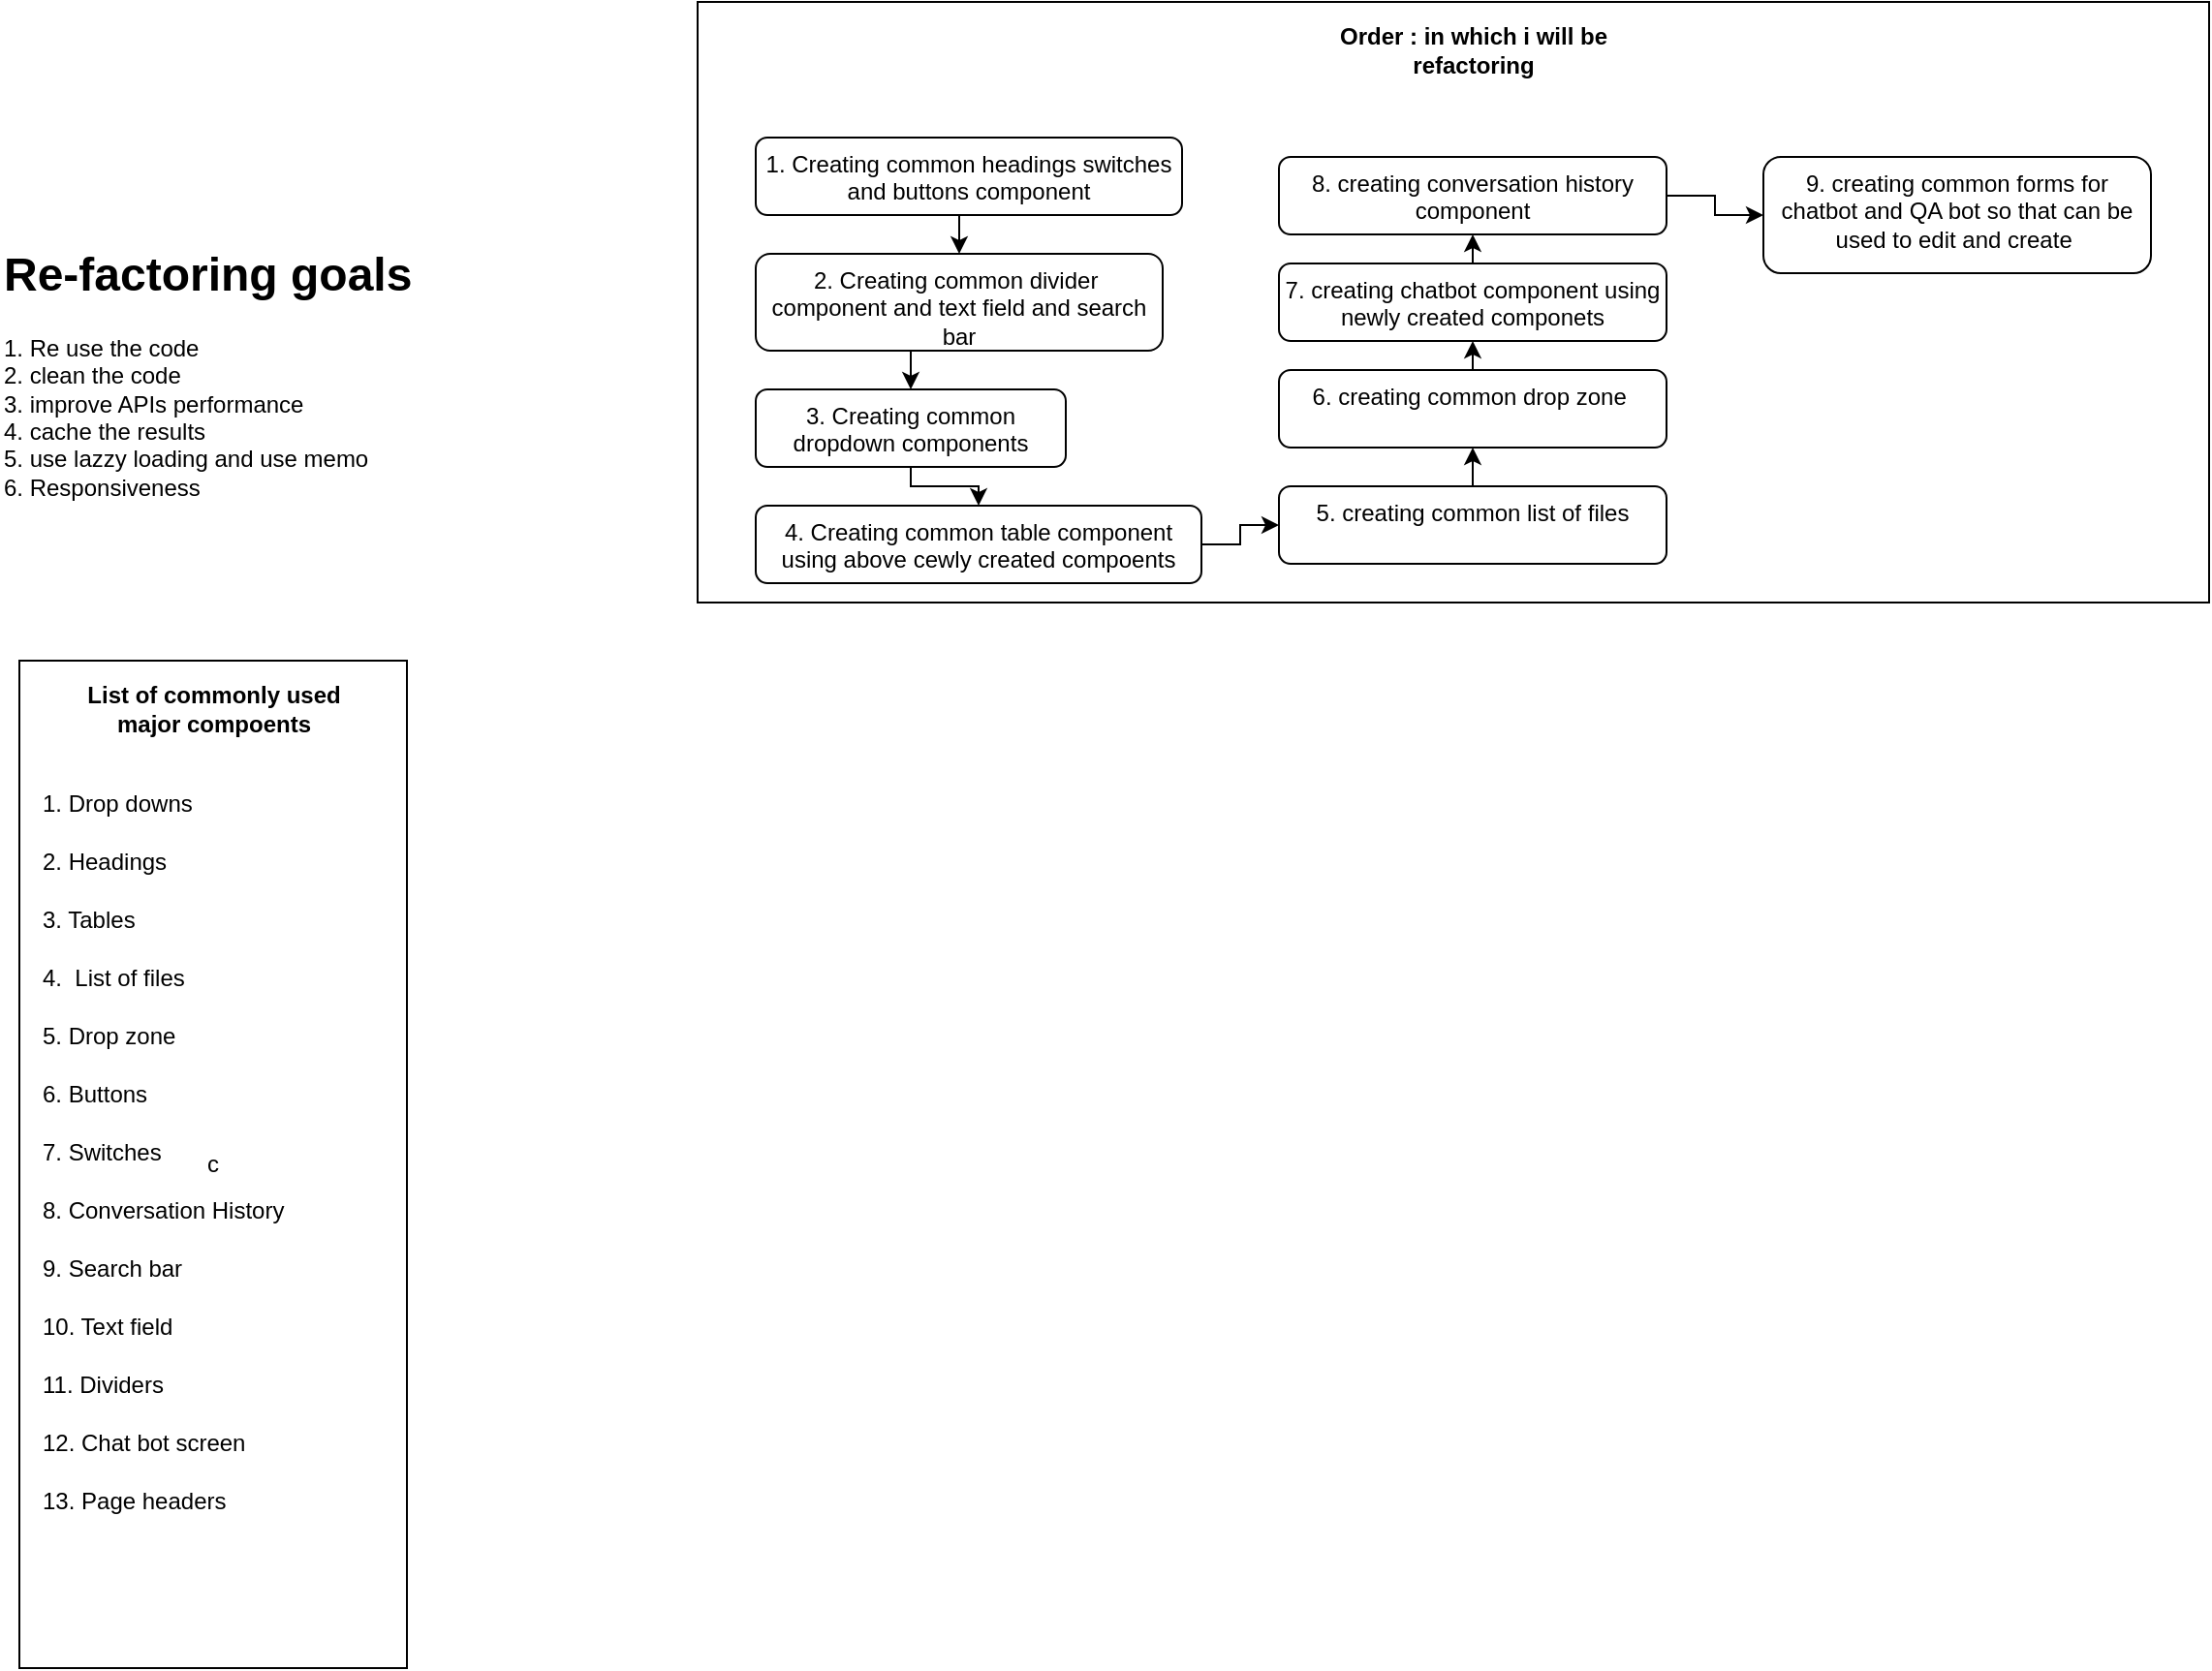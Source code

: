 <mxfile version="24.5.2" type="github">
  <diagram name="Page-1" id="wD-8uv_HLO9gvdmJCeTE">
    <mxGraphModel dx="1050" dy="1657" grid="1" gridSize="10" guides="1" tooltips="1" connect="1" arrows="1" fold="1" page="1" pageScale="1" pageWidth="850" pageHeight="1100" math="0" shadow="0">
      <root>
        <mxCell id="0" />
        <mxCell id="1" parent="0" />
        <mxCell id="5xO4zUCTU97ihrAl-Xpu-1" value="&lt;h1 style=&quot;margin-top: 0px;&quot;&gt;Re-factoring goals&lt;/h1&gt;&lt;p&gt;1. Re use the code&lt;br&gt;2. clean the code&lt;br&gt;3. improve APIs performance&amp;nbsp;&lt;br&gt;4. cache the results&amp;nbsp;&lt;br&gt;5. use lazzy loading and use memo&lt;br&gt;6. Responsiveness&lt;/p&gt;" style="text;html=1;whiteSpace=wrap;overflow=hidden;rounded=0;" parent="1" vertex="1">
          <mxGeometry x="20" y="30" width="270" height="150" as="geometry" />
        </mxCell>
        <mxCell id="8uUWsJeZfMnWuA44fKmX-4" value="c&lt;span style=&quot;color: rgba(0, 0, 0, 0); font-family: monospace; font-size: 0px; text-align: start; text-wrap: nowrap;&quot;&gt;%3CmxGraphModel%3E%3Croot%3E%3CmxCell%20id%3D%220%22%2F%3E%3CmxCell%20id%3D%221%22%20parent%3D%220%22%2F%3E%3CmxCell%20id%3D%222%22%20value%3D%2211.%20Dividers%22%20style%3D%22text%3Bhtml%3D1%3Balign%3Dleft%3BverticalAlign%3Dtop%3BwhiteSpace%3Dwrap%3Brounded%3D0%3B%22%20vertex%3D%221%22%20parent%3D%221%22%3E%3CmxGeometry%20x%3D%2250%22%20y%3D%22560%22%20width%3D%22140%22%20height%3D%2230%22%20as%3D%22geometry%22%2F%3E%3C%2FmxCell%3E%3C%2Froot%3E%3C%2FmxGraphModel%3E&lt;/span&gt;" style="rounded=0;whiteSpace=wrap;html=1;fillColor=none;" parent="1" vertex="1">
          <mxGeometry x="30" y="250" width="200" height="520" as="geometry" />
        </mxCell>
        <mxCell id="8uUWsJeZfMnWuA44fKmX-5" value="&lt;b&gt;List of commonly used major compoents&lt;/b&gt;" style="text;html=1;align=center;verticalAlign=middle;whiteSpace=wrap;rounded=0;" parent="1" vertex="1">
          <mxGeometry x="47.5" y="260" width="165" height="30" as="geometry" />
        </mxCell>
        <mxCell id="8uUWsJeZfMnWuA44fKmX-6" value="1. Drop downs" style="text;html=1;align=left;verticalAlign=top;whiteSpace=wrap;rounded=0;" parent="1" vertex="1">
          <mxGeometry x="40" y="310" width="140" height="30" as="geometry" />
        </mxCell>
        <mxCell id="8uUWsJeZfMnWuA44fKmX-7" value="2. Headings" style="text;html=1;align=left;verticalAlign=top;whiteSpace=wrap;rounded=0;" parent="1" vertex="1">
          <mxGeometry x="40" y="340" width="100" height="30" as="geometry" />
        </mxCell>
        <mxCell id="8uUWsJeZfMnWuA44fKmX-8" value="3. Tables" style="text;html=1;align=left;verticalAlign=top;whiteSpace=wrap;rounded=0;" parent="1" vertex="1">
          <mxGeometry x="40" y="370" width="130" height="30" as="geometry" />
        </mxCell>
        <mxCell id="8uUWsJeZfMnWuA44fKmX-9" value="4.&amp;nbsp; List of files" style="text;html=1;align=left;verticalAlign=top;whiteSpace=wrap;rounded=0;" parent="1" vertex="1">
          <mxGeometry x="40" y="400" width="120" height="30" as="geometry" />
        </mxCell>
        <mxCell id="8uUWsJeZfMnWuA44fKmX-10" value="5. Drop zone" style="text;html=1;align=left;verticalAlign=top;whiteSpace=wrap;rounded=0;" parent="1" vertex="1">
          <mxGeometry x="40" y="430" width="130" height="30" as="geometry" />
        </mxCell>
        <mxCell id="8uUWsJeZfMnWuA44fKmX-11" value="6. Buttons" style="text;html=1;align=left;verticalAlign=top;whiteSpace=wrap;rounded=0;" parent="1" vertex="1">
          <mxGeometry x="40" y="460" width="130" height="30" as="geometry" />
        </mxCell>
        <mxCell id="8uUWsJeZfMnWuA44fKmX-12" value="7. Switches" style="text;html=1;align=left;verticalAlign=top;whiteSpace=wrap;rounded=0;" parent="1" vertex="1">
          <mxGeometry x="40" y="490" width="140" height="30" as="geometry" />
        </mxCell>
        <mxCell id="8uUWsJeZfMnWuA44fKmX-13" value="8. Conversation History" style="text;html=1;align=left;verticalAlign=top;whiteSpace=wrap;rounded=0;" parent="1" vertex="1">
          <mxGeometry x="40" y="520" width="150" height="30" as="geometry" />
        </mxCell>
        <mxCell id="8uUWsJeZfMnWuA44fKmX-14" value="9. Search bar" style="text;html=1;align=left;verticalAlign=top;whiteSpace=wrap;rounded=0;" parent="1" vertex="1">
          <mxGeometry x="40" y="550" width="120" height="30" as="geometry" />
        </mxCell>
        <mxCell id="8uUWsJeZfMnWuA44fKmX-15" value="10. Text field" style="text;html=1;align=left;verticalAlign=top;whiteSpace=wrap;rounded=0;" parent="1" vertex="1">
          <mxGeometry x="40" y="580" width="140" height="30" as="geometry" />
        </mxCell>
        <mxCell id="8uUWsJeZfMnWuA44fKmX-16" value="11. Dividers" style="text;html=1;align=left;verticalAlign=top;whiteSpace=wrap;rounded=0;" parent="1" vertex="1">
          <mxGeometry x="40" y="610" width="140" height="30" as="geometry" />
        </mxCell>
        <mxCell id="8uUWsJeZfMnWuA44fKmX-17" value="12. Chat bot screen" style="text;html=1;align=left;verticalAlign=top;whiteSpace=wrap;rounded=0;" parent="1" vertex="1">
          <mxGeometry x="40" y="640" width="140" height="30" as="geometry" />
        </mxCell>
        <mxCell id="8uUWsJeZfMnWuA44fKmX-18" value="" style="rounded=0;whiteSpace=wrap;html=1;fillColor=none;" parent="1" vertex="1">
          <mxGeometry x="380" y="-90" width="780" height="310" as="geometry" />
        </mxCell>
        <mxCell id="8uUWsJeZfMnWuA44fKmX-19" value="&lt;b&gt;Order : in which i will be refactoring&lt;/b&gt;" style="text;html=1;align=center;verticalAlign=middle;whiteSpace=wrap;rounded=0;" parent="1" vertex="1">
          <mxGeometry x="697.5" y="-80" width="165" height="30" as="geometry" />
        </mxCell>
        <mxCell id="8uUWsJeZfMnWuA44fKmX-24" style="edgeStyle=orthogonalEdgeStyle;rounded=0;orthogonalLoop=1;jettySize=auto;html=1;exitX=0.5;exitY=1;exitDx=0;exitDy=0;entryX=0.5;entryY=0;entryDx=0;entryDy=0;" parent="1" source="8uUWsJeZfMnWuA44fKmX-20" target="8uUWsJeZfMnWuA44fKmX-21" edge="1">
          <mxGeometry relative="1" as="geometry" />
        </mxCell>
        <mxCell id="8uUWsJeZfMnWuA44fKmX-20" value="1. Creating common headings switches and buttons component" style="rounded=1;whiteSpace=wrap;html=1;fillColor=none;align=center;verticalAlign=top;" parent="1" vertex="1">
          <mxGeometry x="410" y="-20" width="220" height="40" as="geometry" />
        </mxCell>
        <mxCell id="8uUWsJeZfMnWuA44fKmX-25" style="edgeStyle=orthogonalEdgeStyle;rounded=0;orthogonalLoop=1;jettySize=auto;html=1;exitX=0.5;exitY=1;exitDx=0;exitDy=0;entryX=0.5;entryY=0;entryDx=0;entryDy=0;" parent="1" source="8uUWsJeZfMnWuA44fKmX-21" target="8uUWsJeZfMnWuA44fKmX-22" edge="1">
          <mxGeometry relative="1" as="geometry" />
        </mxCell>
        <mxCell id="8uUWsJeZfMnWuA44fKmX-21" value="2. Creating common divider&amp;nbsp; component and text field and search bar" style="rounded=1;whiteSpace=wrap;html=1;fillColor=none;verticalAlign=top;align=center;" parent="1" vertex="1">
          <mxGeometry x="410" y="40" width="210" height="50" as="geometry" />
        </mxCell>
        <mxCell id="8uUWsJeZfMnWuA44fKmX-26" style="edgeStyle=orthogonalEdgeStyle;rounded=0;orthogonalLoop=1;jettySize=auto;html=1;exitX=0.5;exitY=1;exitDx=0;exitDy=0;entryX=0.5;entryY=0;entryDx=0;entryDy=0;" parent="1" source="8uUWsJeZfMnWuA44fKmX-22" target="8uUWsJeZfMnWuA44fKmX-23" edge="1">
          <mxGeometry relative="1" as="geometry">
            <Array as="points">
              <mxPoint x="490" y="160" />
            </Array>
          </mxGeometry>
        </mxCell>
        <mxCell id="8uUWsJeZfMnWuA44fKmX-22" value="3. Creating common dropdown components" style="rounded=1;whiteSpace=wrap;html=1;fillColor=none;verticalAlign=top;align=center;" parent="1" vertex="1">
          <mxGeometry x="410" y="110" width="160" height="40" as="geometry" />
        </mxCell>
        <mxCell id="8uUWsJeZfMnWuA44fKmX-28" style="edgeStyle=orthogonalEdgeStyle;rounded=0;orthogonalLoop=1;jettySize=auto;html=1;exitX=1;exitY=0.5;exitDx=0;exitDy=0;entryX=0;entryY=0.5;entryDx=0;entryDy=0;" parent="1" source="8uUWsJeZfMnWuA44fKmX-23" target="8uUWsJeZfMnWuA44fKmX-27" edge="1">
          <mxGeometry relative="1" as="geometry" />
        </mxCell>
        <mxCell id="8uUWsJeZfMnWuA44fKmX-23" value="4. Creating common table component using above cewly created compoents" style="rounded=1;whiteSpace=wrap;html=1;fillColor=none;verticalAlign=top;align=center;" parent="1" vertex="1">
          <mxGeometry x="410" y="170" width="230" height="40" as="geometry" />
        </mxCell>
        <mxCell id="8uUWsJeZfMnWuA44fKmX-30" style="edgeStyle=orthogonalEdgeStyle;rounded=0;orthogonalLoop=1;jettySize=auto;html=1;exitX=0.5;exitY=0;exitDx=0;exitDy=0;entryX=0.5;entryY=1;entryDx=0;entryDy=0;" parent="1" source="8uUWsJeZfMnWuA44fKmX-27" target="8uUWsJeZfMnWuA44fKmX-29" edge="1">
          <mxGeometry relative="1" as="geometry" />
        </mxCell>
        <mxCell id="8uUWsJeZfMnWuA44fKmX-27" value="5. creating common list of files" style="rounded=1;whiteSpace=wrap;html=1;fillColor=none;verticalAlign=top;align=center;" parent="1" vertex="1">
          <mxGeometry x="680" y="160" width="200" height="40" as="geometry" />
        </mxCell>
        <mxCell id="8uUWsJeZfMnWuA44fKmX-32" style="edgeStyle=orthogonalEdgeStyle;rounded=0;orthogonalLoop=1;jettySize=auto;html=1;exitX=0.5;exitY=0;exitDx=0;exitDy=0;entryX=0.5;entryY=1;entryDx=0;entryDy=0;" parent="1" source="8uUWsJeZfMnWuA44fKmX-29" target="8uUWsJeZfMnWuA44fKmX-31" edge="1">
          <mxGeometry relative="1" as="geometry" />
        </mxCell>
        <mxCell id="8uUWsJeZfMnWuA44fKmX-29" value="6. creating common drop zone&amp;nbsp;" style="rounded=1;whiteSpace=wrap;html=1;fillColor=none;verticalAlign=top;align=center;" parent="1" vertex="1">
          <mxGeometry x="680" y="100" width="200" height="40" as="geometry" />
        </mxCell>
        <mxCell id="8uUWsJeZfMnWuA44fKmX-34" style="edgeStyle=orthogonalEdgeStyle;rounded=0;orthogonalLoop=1;jettySize=auto;html=1;exitX=0.5;exitY=0;exitDx=0;exitDy=0;entryX=0.5;entryY=1;entryDx=0;entryDy=0;" parent="1" source="8uUWsJeZfMnWuA44fKmX-31" target="8uUWsJeZfMnWuA44fKmX-33" edge="1">
          <mxGeometry relative="1" as="geometry" />
        </mxCell>
        <mxCell id="8uUWsJeZfMnWuA44fKmX-31" value="7. creating chatbot component using newly created componets" style="rounded=1;whiteSpace=wrap;html=1;fillColor=none;verticalAlign=top;align=center;" parent="1" vertex="1">
          <mxGeometry x="680" y="45" width="200" height="40" as="geometry" />
        </mxCell>
        <mxCell id="8uUWsJeZfMnWuA44fKmX-36" style="edgeStyle=orthogonalEdgeStyle;rounded=0;orthogonalLoop=1;jettySize=auto;html=1;exitX=1;exitY=0.5;exitDx=0;exitDy=0;entryX=0;entryY=0.5;entryDx=0;entryDy=0;" parent="1" source="8uUWsJeZfMnWuA44fKmX-33" target="8uUWsJeZfMnWuA44fKmX-35" edge="1">
          <mxGeometry relative="1" as="geometry" />
        </mxCell>
        <mxCell id="8uUWsJeZfMnWuA44fKmX-33" value="8. creating conversation history component" style="rounded=1;whiteSpace=wrap;html=1;fillColor=none;verticalAlign=top;align=center;" parent="1" vertex="1">
          <mxGeometry x="680" y="-10" width="200" height="40" as="geometry" />
        </mxCell>
        <mxCell id="8uUWsJeZfMnWuA44fKmX-35" value="9. creating common forms for chatbot and QA bot so that can be used to edit and create&amp;nbsp;" style="rounded=1;whiteSpace=wrap;html=1;fillColor=none;verticalAlign=top;align=center;" parent="1" vertex="1">
          <mxGeometry x="930" y="-10" width="200" height="60" as="geometry" />
        </mxCell>
        <mxCell id="fsgfs2xmXY5ecEChdCuf-1" value="13. Page headers" style="text;html=1;align=left;verticalAlign=top;whiteSpace=wrap;rounded=0;" vertex="1" parent="1">
          <mxGeometry x="40" y="670" width="140" height="30" as="geometry" />
        </mxCell>
      </root>
    </mxGraphModel>
  </diagram>
</mxfile>
